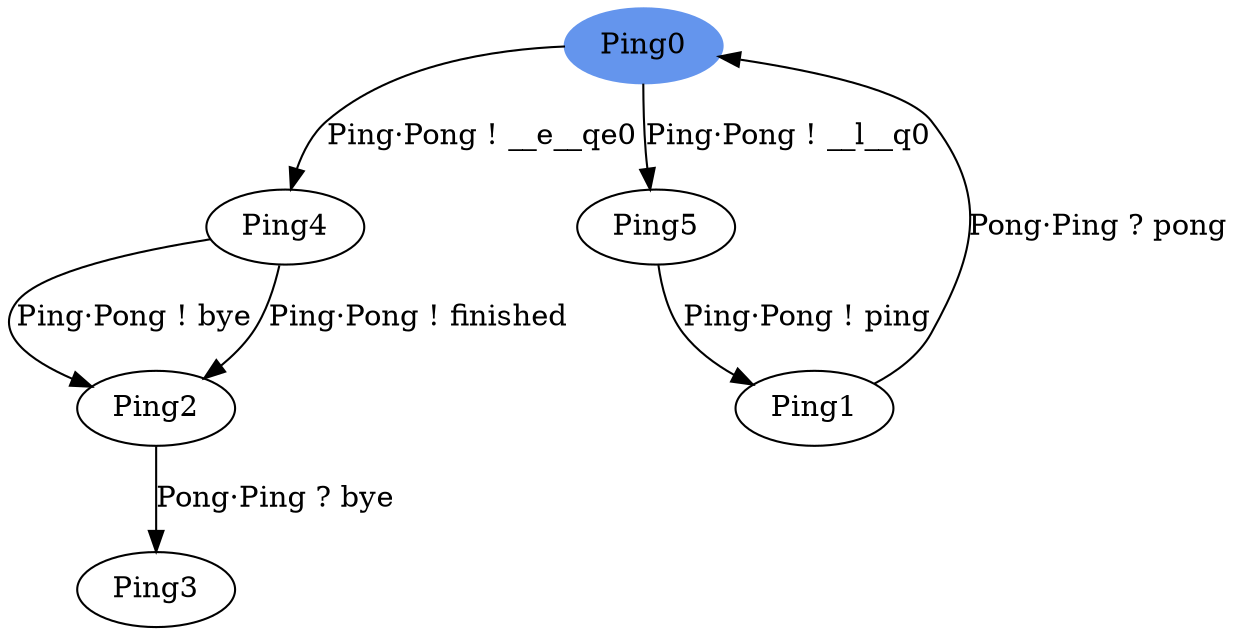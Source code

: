 digraph all{


subgraph Ping {
	label="Ping"
	Ping0	[style=filled, color=cornflowerblue]
	Ping0	[label = "Ping0"];
	Ping1	[label = "Ping1"];
	Ping2	[label = "Ping2"];
	Ping3	[label = "Ping3"];
	Ping4	[label = "Ping4"];
	Ping5	[label = "Ping5"];
	Ping0 -> Ping4	[label = "Ping&middot;Pong ! __e__qe0"];
	Ping0 -> Ping5	[label = "Ping&middot;Pong ! __l__q0"];
	Ping1 -> Ping0	[label = "Pong&middot;Ping ? pong"];
	Ping2 -> Ping3	[label = "Pong&middot;Ping ? bye"];
	Ping4 -> Ping2	[label = "Ping&middot;Pong ! bye"];
	Ping4 -> Ping2	[label = "Ping&middot;Pong ! finished"];
	Ping5 -> Ping1	[label = "Ping&middot;Pong ! ping"];

}
}

